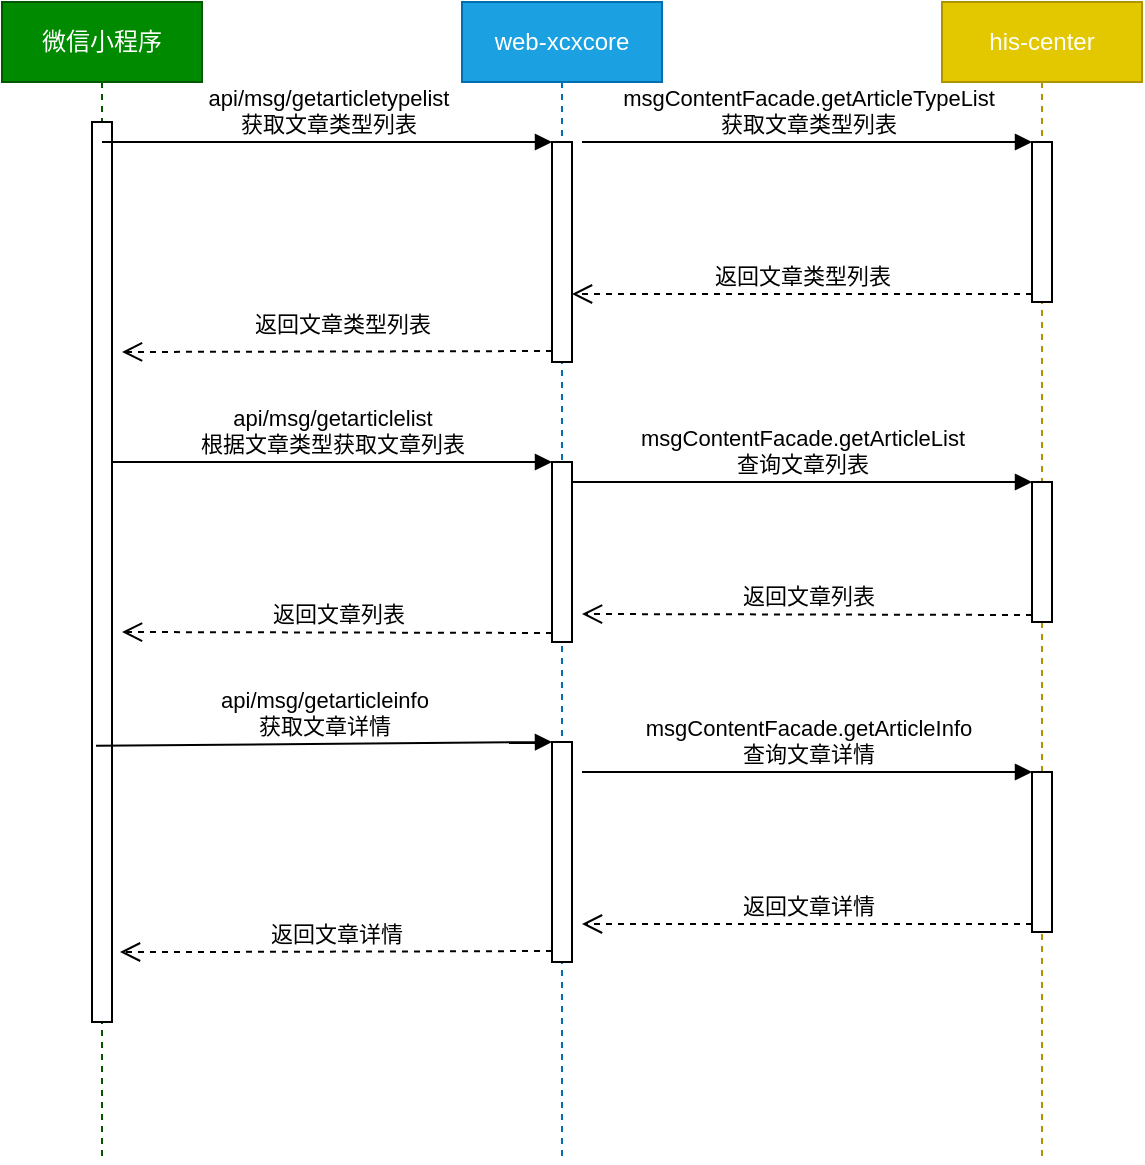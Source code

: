 <mxfile version="10.8.1" type="github"><diagram id="aJ-PGy1CGI7vAC9mWz5v" name="Ã§Â¬Â¬ 1 Ã©Â¡Âµ"><mxGraphModel dx="1010" dy="555" grid="1" gridSize="10" guides="1" tooltips="1" connect="1" arrows="1" fold="1" page="1" pageScale="1" pageWidth="827" pageHeight="1169" background="none" math="0" shadow="0"><root><mxCell id="0"/><mxCell id="1" parent="0"/><mxCell id="fQmOUouunm14OwqX26Se-1" value="微信小程序" style="shape=umlLifeline;perimeter=lifelinePerimeter;whiteSpace=wrap;html=1;container=1;collapsible=0;recursiveResize=0;outlineConnect=0;fillColor=#008a00;strokeColor=#005700;fontColor=#ffffff;" parent="1" vertex="1"><mxGeometry x="90" y="40" width="100" height="580" as="geometry"/></mxCell><mxCell id="kO06NqSHcL67SpbbHAR7-1" value="" style="html=1;points=[];perimeter=orthogonalPerimeter;" parent="fQmOUouunm14OwqX26Se-1" vertex="1"><mxGeometry x="45" y="60" width="10" height="450" as="geometry"/></mxCell><mxCell id="fQmOUouunm14OwqX26Se-2" value="web-xcxcore" style="shape=umlLifeline;perimeter=lifelinePerimeter;whiteSpace=wrap;html=1;container=1;collapsible=0;recursiveResize=0;outlineConnect=0;fillColor=#1ba1e2;strokeColor=#006EAF;fontColor=#ffffff;" parent="1" vertex="1"><mxGeometry x="320" y="40" width="100" height="580" as="geometry"/></mxCell><mxCell id="fQmOUouunm14OwqX26Se-4" value="" style="html=1;points=[];perimeter=orthogonalPerimeter;" parent="fQmOUouunm14OwqX26Se-2" vertex="1"><mxGeometry x="45" y="70" width="10" height="110" as="geometry"/></mxCell><mxCell id="kO06NqSHcL67SpbbHAR7-2" value="" style="html=1;points=[];perimeter=orthogonalPerimeter;" parent="fQmOUouunm14OwqX26Se-2" vertex="1"><mxGeometry x="45" y="230" width="10" height="90" as="geometry"/></mxCell><mxCell id="NfVNPEOuzXDoOy63CK7v-1" value="" style="html=1;points=[];perimeter=orthogonalPerimeter;" parent="fQmOUouunm14OwqX26Se-2" vertex="1"><mxGeometry x="45" y="370" width="10" height="110" as="geometry"/></mxCell><mxCell id="fQmOUouunm14OwqX26Se-3" value="his-center" style="shape=umlLifeline;perimeter=lifelinePerimeter;whiteSpace=wrap;html=1;container=1;collapsible=0;recursiveResize=0;outlineConnect=0;fillColor=#e3c800;strokeColor=#B09500;fontColor=#ffffff;" parent="1" vertex="1"><mxGeometry x="560" y="40" width="100" height="580" as="geometry"/></mxCell><mxCell id="fQmOUouunm14OwqX26Se-10" value="" style="html=1;points=[];perimeter=orthogonalPerimeter;" parent="fQmOUouunm14OwqX26Se-3" vertex="1"><mxGeometry x="45" y="70" width="10" height="80" as="geometry"/></mxCell><mxCell id="kO06NqSHcL67SpbbHAR7-5" value="" style="html=1;points=[];perimeter=orthogonalPerimeter;" parent="fQmOUouunm14OwqX26Se-3" vertex="1"><mxGeometry x="45" y="240" width="10" height="70" as="geometry"/></mxCell><mxCell id="kO06NqSHcL67SpbbHAR7-7" value="返回文章列表" style="html=1;verticalAlign=bottom;endArrow=open;dashed=1;endSize=8;exitX=0;exitY=0.95;" parent="fQmOUouunm14OwqX26Se-3" source="kO06NqSHcL67SpbbHAR7-5" edge="1"><mxGeometry relative="1" as="geometry"><mxPoint x="-180" y="306" as="targetPoint"/></mxGeometry></mxCell><mxCell id="NfVNPEOuzXDoOy63CK7v-4" value="" style="html=1;points=[];perimeter=orthogonalPerimeter;" parent="fQmOUouunm14OwqX26Se-3" vertex="1"><mxGeometry x="45" y="385" width="10" height="80" as="geometry"/></mxCell><mxCell id="NfVNPEOuzXDoOy63CK7v-6" value="返回文章详情" style="html=1;verticalAlign=bottom;endArrow=open;dashed=1;endSize=8;exitX=0;exitY=0.95;" parent="fQmOUouunm14OwqX26Se-3" source="NfVNPEOuzXDoOy63CK7v-4" edge="1"><mxGeometry relative="1" as="geometry"><mxPoint x="-180" y="461" as="targetPoint"/></mxGeometry></mxCell><mxCell id="fQmOUouunm14OwqX26Se-5" value="&lt;div&gt;api/msg/getarticletypelist&lt;/div&gt;&lt;div&gt;获取文章类型列表&lt;br&gt;&lt;/div&gt;" style="html=1;verticalAlign=bottom;endArrow=block;entryX=0;entryY=0;" parent="1" source="fQmOUouunm14OwqX26Se-1" target="fQmOUouunm14OwqX26Se-4" edge="1"><mxGeometry relative="1" as="geometry"><mxPoint x="295" y="110" as="sourcePoint"/></mxGeometry></mxCell><mxCell id="fQmOUouunm14OwqX26Se-6" value="返回文章类型列表" style="html=1;verticalAlign=bottom;endArrow=open;dashed=1;endSize=8;exitX=0;exitY=0.95;" parent="1" source="fQmOUouunm14OwqX26Se-4" edge="1"><mxGeometry x="-0.023" y="-5" relative="1" as="geometry"><mxPoint x="150" y="215" as="targetPoint"/><Array as="points"/><mxPoint as="offset"/></mxGeometry></mxCell><mxCell id="fQmOUouunm14OwqX26Se-11" value="&lt;div&gt;msgContentFacade.getArticleTypeList&lt;/div&gt;&lt;div&gt;获取文章类型列表&lt;br&gt;&lt;/div&gt;" style="html=1;verticalAlign=bottom;endArrow=block;entryX=0;entryY=0;exitX=1.5;exitY=0;exitDx=0;exitDy=0;exitPerimeter=0;" parent="1" source="fQmOUouunm14OwqX26Se-4" target="fQmOUouunm14OwqX26Se-10" edge="1"><mxGeometry relative="1" as="geometry"><mxPoint x="535" y="110" as="sourcePoint"/></mxGeometry></mxCell><mxCell id="fQmOUouunm14OwqX26Se-12" value="返回文章类型列表" style="html=1;verticalAlign=bottom;endArrow=open;dashed=1;endSize=8;exitX=0;exitY=0.95;" parent="1" source="fQmOUouunm14OwqX26Se-10" target="fQmOUouunm14OwqX26Se-4" edge="1"><mxGeometry relative="1" as="geometry"><mxPoint x="535" y="186" as="targetPoint"/></mxGeometry></mxCell><mxCell id="kO06NqSHcL67SpbbHAR7-3" value="&lt;div&gt;&lt;div&gt;api/msg/getarticlelist&lt;/div&gt;&lt;/div&gt;&lt;div&gt;根据文章类型获取文章列表&lt;br&gt;&lt;/div&gt;" style="html=1;verticalAlign=bottom;endArrow=block;entryX=0;entryY=0;" parent="1" source="kO06NqSHcL67SpbbHAR7-1" target="kO06NqSHcL67SpbbHAR7-2" edge="1"><mxGeometry relative="1" as="geometry"><mxPoint x="295" y="270" as="sourcePoint"/></mxGeometry></mxCell><mxCell id="kO06NqSHcL67SpbbHAR7-4" value="返回文章列表" style="html=1;verticalAlign=bottom;endArrow=open;dashed=1;endSize=8;exitX=0;exitY=0.95;" parent="1" source="kO06NqSHcL67SpbbHAR7-2" edge="1"><mxGeometry relative="1" as="geometry"><mxPoint x="150" y="355" as="targetPoint"/></mxGeometry></mxCell><mxCell id="kO06NqSHcL67SpbbHAR7-6" value="msgContentFacade.getArticleList&lt;br&gt;&lt;div&gt;查询文章列表&lt;br&gt;&lt;/div&gt;" style="html=1;verticalAlign=bottom;endArrow=block;entryX=0;entryY=0;" parent="1" source="kO06NqSHcL67SpbbHAR7-2" target="kO06NqSHcL67SpbbHAR7-5" edge="1"><mxGeometry relative="1" as="geometry"><mxPoint x="535" y="270" as="sourcePoint"/></mxGeometry></mxCell><mxCell id="NfVNPEOuzXDoOy63CK7v-2" value="&lt;div&gt;&lt;div&gt;&lt;div&gt;api/msg/getarticleinfo&lt;/div&gt;&lt;/div&gt;&lt;/div&gt;获取文章详情" style="html=1;verticalAlign=bottom;endArrow=block;entryX=0;entryY=0;exitX=0.2;exitY=0.693;exitDx=0;exitDy=0;exitPerimeter=0;" parent="1" source="kO06NqSHcL67SpbbHAR7-1" target="NfVNPEOuzXDoOy63CK7v-1" edge="1"><mxGeometry relative="1" as="geometry"><mxPoint x="295" y="410" as="sourcePoint"/></mxGeometry></mxCell><mxCell id="NfVNPEOuzXDoOy63CK7v-3" value="返回文章详情" style="html=1;verticalAlign=bottom;endArrow=open;dashed=1;endSize=8;exitX=0;exitY=0.95;" parent="1" source="NfVNPEOuzXDoOy63CK7v-1" edge="1"><mxGeometry relative="1" as="geometry"><mxPoint x="149" y="515" as="targetPoint"/><Array as="points"><mxPoint x="190" y="515"/></Array></mxGeometry></mxCell><mxCell id="NfVNPEOuzXDoOy63CK7v-5" value="&lt;div&gt;msgContentFacade.getArticleInfo&lt;br&gt;&lt;/div&gt;&lt;div&gt;查询文章详情&lt;br&gt;&lt;/div&gt;" style="html=1;verticalAlign=bottom;endArrow=block;entryX=0;entryY=0;" parent="1" target="NfVNPEOuzXDoOy63CK7v-4" edge="1"><mxGeometry relative="1" as="geometry"><mxPoint x="380" y="425" as="sourcePoint"/></mxGeometry></mxCell></root></mxGraphModel></diagram></mxfile>